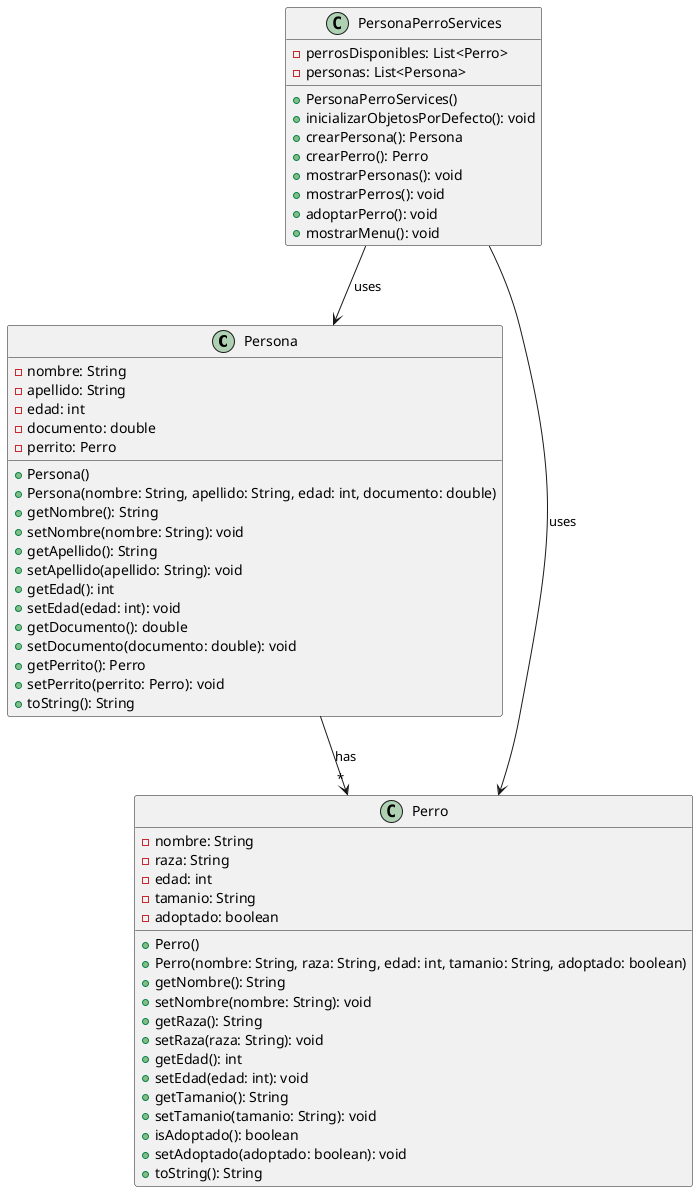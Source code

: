 @startuml
'https://plantuml.com/class-diagram

class Persona {
  - nombre: String
  - apellido: String
  - edad: int
  - documento: double
  - perrito: Perro
  + Persona()
  + Persona(nombre: String, apellido: String, edad: int, documento: double)
  + getNombre(): String
  + setNombre(nombre: String): void
  + getApellido(): String
  + setApellido(apellido: String): void
  + getEdad(): int
  + setEdad(edad: int): void
  + getDocumento(): double
  + setDocumento(documento: double): void
  + getPerrito(): Perro
  + setPerrito(perrito: Perro): void
  + toString(): String
}

class Perro {
  - nombre: String
  - raza: String
  - edad: int
  - tamanio: String
  - adoptado: boolean
  + Perro()
  + Perro(nombre: String, raza: String, edad: int, tamanio: String, adoptado: boolean)
  + getNombre(): String
  + setNombre(nombre: String): void
  + getRaza(): String
  + setRaza(raza: String): void
  + getEdad(): int
  + setEdad(edad: int): void
  + getTamanio(): String
  + setTamanio(tamanio: String): void
  + isAdoptado(): boolean
  + setAdoptado(adoptado: boolean): void
  + toString(): String
}

class PersonaPerroServices {
  - perrosDisponibles: List<Perro>
  - personas: List<Persona>
  + PersonaPerroServices()
  + inicializarObjetosPorDefecto(): void
  + crearPersona(): Persona
  + crearPerro(): Perro
  + mostrarPersonas(): void
  + mostrarPerros(): void
  + adoptarPerro(): void
  + mostrarMenu(): void
}

Persona --> "*" Perro: has
PersonaPerroServices --> Persona: uses
PersonaPerroServices --> Perro: uses

@enduml
